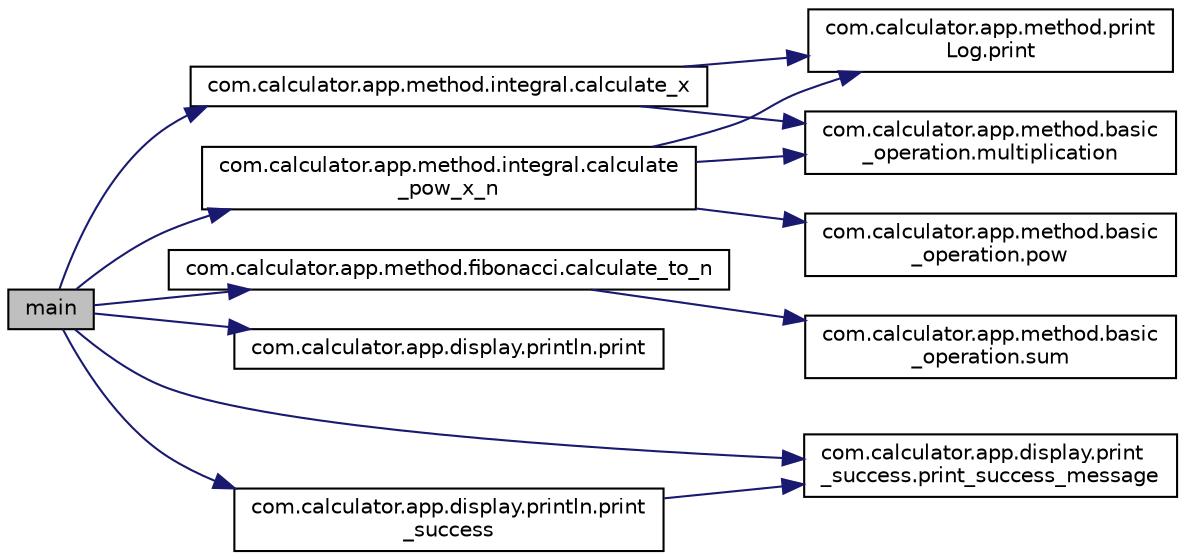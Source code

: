 digraph "main"
{
 // LATEX_PDF_SIZE
  edge [fontname="Helvetica",fontsize="10",labelfontname="Helvetica",labelfontsize="10"];
  node [fontname="Helvetica",fontsize="10",shape=record];
  rankdir="LR";
  Node1 [label="main",height=0.2,width=0.4,color="black", fillcolor="grey75", style="filled", fontcolor="black",tooltip=" "];
  Node1 -> Node2 [color="midnightblue",fontsize="10",style="solid",fontname="Helvetica"];
  Node2 [label="com.calculator.app.method.integral.calculate\l_pow_x_n",height=0.2,width=0.4,color="black", fillcolor="white", style="filled",URL="$classcom_1_1calculator_1_1app_1_1method_1_1integral.html#a6c3e2fd07c478bdbb4b9bb98f3d7a477",tooltip=" "];
  Node2 -> Node3 [color="midnightblue",fontsize="10",style="solid",fontname="Helvetica"];
  Node3 [label="com.calculator.app.method.basic\l_operation.multiplication",height=0.2,width=0.4,color="black", fillcolor="white", style="filled",URL="$classcom_1_1calculator_1_1app_1_1method_1_1basic__operation.html#af3ce776ee385bd7d9e3d535da648bfc1",tooltip=" "];
  Node2 -> Node4 [color="midnightblue",fontsize="10",style="solid",fontname="Helvetica"];
  Node4 [label="com.calculator.app.method.basic\l_operation.pow",height=0.2,width=0.4,color="black", fillcolor="white", style="filled",URL="$classcom_1_1calculator_1_1app_1_1method_1_1basic__operation.html#acdf692ee53e9b281be9dee0648f2c23f",tooltip=" "];
  Node2 -> Node5 [color="midnightblue",fontsize="10",style="solid",fontname="Helvetica"];
  Node5 [label="com.calculator.app.method.print\lLog.print",height=0.2,width=0.4,color="black", fillcolor="white", style="filled",URL="$classcom_1_1calculator_1_1app_1_1method_1_1printLog.html#aa58e31bae8b6ae8f19ac38fe947729ec",tooltip=" "];
  Node1 -> Node6 [color="midnightblue",fontsize="10",style="solid",fontname="Helvetica"];
  Node6 [label="com.calculator.app.method.fibonacci.calculate_to_n",height=0.2,width=0.4,color="black", fillcolor="white", style="filled",URL="$classcom_1_1calculator_1_1app_1_1method_1_1fibonacci.html#a7900254e2012fb179219f2801a528dc2",tooltip=" "];
  Node6 -> Node7 [color="midnightblue",fontsize="10",style="solid",fontname="Helvetica"];
  Node7 [label="com.calculator.app.method.basic\l_operation.sum",height=0.2,width=0.4,color="black", fillcolor="white", style="filled",URL="$classcom_1_1calculator_1_1app_1_1method_1_1basic__operation.html#afc222c1f39047907cdecc078942d7daa",tooltip=" "];
  Node1 -> Node8 [color="midnightblue",fontsize="10",style="solid",fontname="Helvetica"];
  Node8 [label="com.calculator.app.method.integral.calculate_x",height=0.2,width=0.4,color="black", fillcolor="white", style="filled",URL="$classcom_1_1calculator_1_1app_1_1method_1_1integral.html#a051ccb1d2fbf38706a4763cb74caafc2",tooltip=" "];
  Node8 -> Node3 [color="midnightblue",fontsize="10",style="solid",fontname="Helvetica"];
  Node8 -> Node5 [color="midnightblue",fontsize="10",style="solid",fontname="Helvetica"];
  Node1 -> Node9 [color="midnightblue",fontsize="10",style="solid",fontname="Helvetica"];
  Node9 [label="com.calculator.app.display.println.print",height=0.2,width=0.4,color="black", fillcolor="white", style="filled",URL="$classcom_1_1calculator_1_1app_1_1display_1_1println.html#aa58e31bae8b6ae8f19ac38fe947729ec",tooltip=" "];
  Node1 -> Node10 [color="midnightblue",fontsize="10",style="solid",fontname="Helvetica"];
  Node10 [label="com.calculator.app.display.println.print\l_success",height=0.2,width=0.4,color="black", fillcolor="white", style="filled",URL="$classcom_1_1calculator_1_1app_1_1display_1_1println.html#a0d34406ad5d7127fd4d376ed66f3e27b",tooltip=" "];
  Node10 -> Node11 [color="midnightblue",fontsize="10",style="solid",fontname="Helvetica"];
  Node11 [label="com.calculator.app.display.print\l_success.print_success_message",height=0.2,width=0.4,color="black", fillcolor="white", style="filled",URL="$classcom_1_1calculator_1_1app_1_1display_1_1print__success.html#a861967d05bb884548daac43558a5b766",tooltip=" "];
  Node1 -> Node11 [color="midnightblue",fontsize="10",style="solid",fontname="Helvetica"];
}
